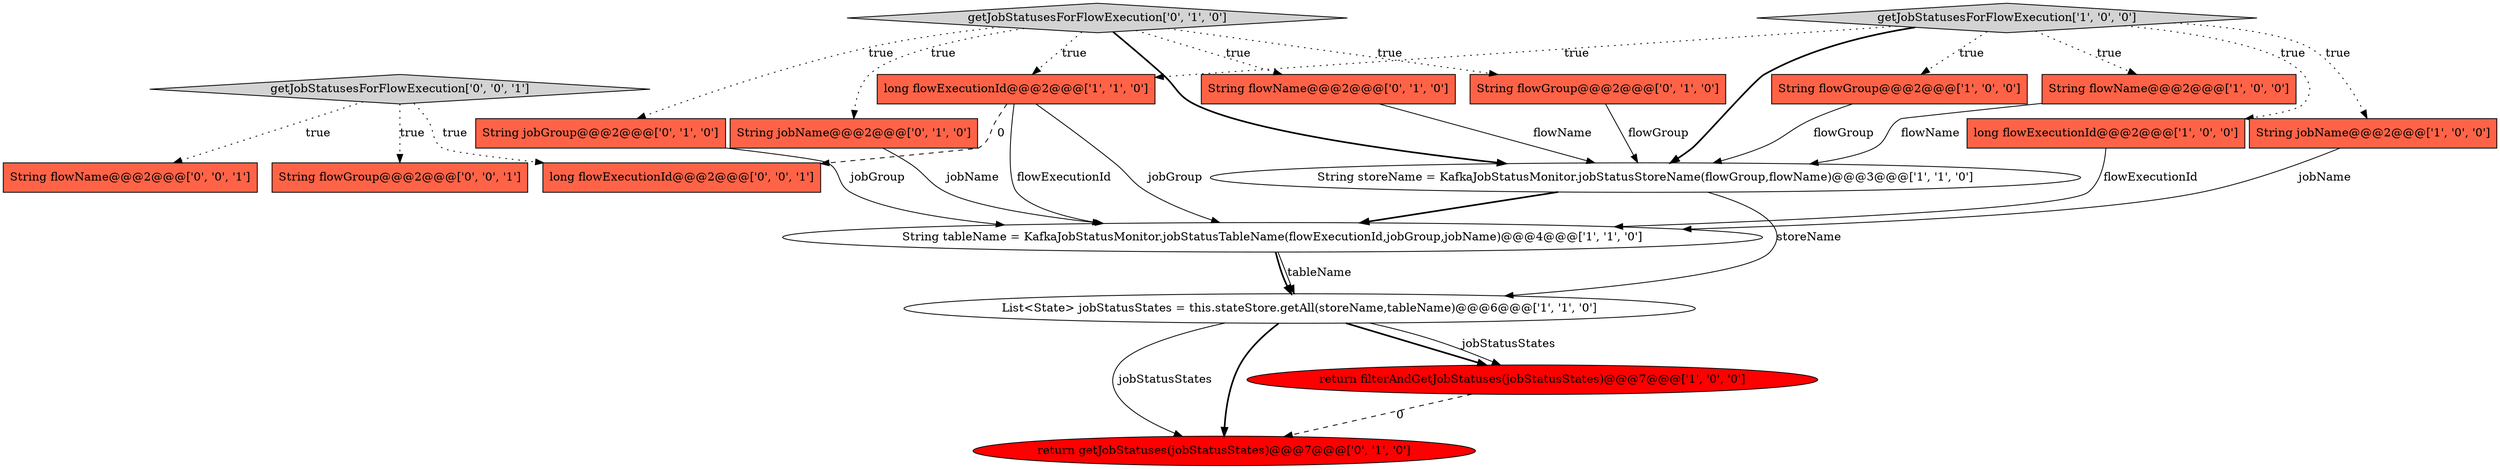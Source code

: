 digraph {
16 [style = filled, label = "String flowName@@@2@@@['0', '0', '1']", fillcolor = tomato, shape = box image = "AAA0AAABBB3BBB"];
15 [style = filled, label = "String jobName@@@2@@@['0', '1', '0']", fillcolor = tomato, shape = box image = "AAA0AAABBB2BBB"];
2 [style = filled, label = "long flowExecutionId@@@2@@@['1', '0', '0']", fillcolor = tomato, shape = box image = "AAA0AAABBB1BBB"];
9 [style = filled, label = "long flowExecutionId@@@2@@@['1', '1', '0']", fillcolor = tomato, shape = box image = "AAA0AAABBB1BBB"];
11 [style = filled, label = "getJobStatusesForFlowExecution['0', '1', '0']", fillcolor = lightgray, shape = diamond image = "AAA0AAABBB2BBB"];
3 [style = filled, label = "String flowGroup@@@2@@@['1', '0', '0']", fillcolor = tomato, shape = box image = "AAA0AAABBB1BBB"];
12 [style = filled, label = "return getJobStatuses(jobStatusStates)@@@7@@@['0', '1', '0']", fillcolor = red, shape = ellipse image = "AAA1AAABBB2BBB"];
14 [style = filled, label = "String flowGroup@@@2@@@['0', '1', '0']", fillcolor = tomato, shape = box image = "AAA0AAABBB2BBB"];
0 [style = filled, label = "String flowName@@@2@@@['1', '0', '0']", fillcolor = tomato, shape = box image = "AAA0AAABBB1BBB"];
10 [style = filled, label = "String flowName@@@2@@@['0', '1', '0']", fillcolor = tomato, shape = box image = "AAA0AAABBB2BBB"];
7 [style = filled, label = "getJobStatusesForFlowExecution['1', '0', '0']", fillcolor = lightgray, shape = diamond image = "AAA0AAABBB1BBB"];
13 [style = filled, label = "String jobGroup@@@2@@@['0', '1', '0']", fillcolor = tomato, shape = box image = "AAA0AAABBB2BBB"];
17 [style = filled, label = "String flowGroup@@@2@@@['0', '0', '1']", fillcolor = tomato, shape = box image = "AAA0AAABBB3BBB"];
4 [style = filled, label = "List<State> jobStatusStates = this.stateStore.getAll(storeName,tableName)@@@6@@@['1', '1', '0']", fillcolor = white, shape = ellipse image = "AAA0AAABBB1BBB"];
8 [style = filled, label = "return filterAndGetJobStatuses(jobStatusStates)@@@7@@@['1', '0', '0']", fillcolor = red, shape = ellipse image = "AAA1AAABBB1BBB"];
18 [style = filled, label = "long flowExecutionId@@@2@@@['0', '0', '1']", fillcolor = tomato, shape = box image = "AAA0AAABBB3BBB"];
6 [style = filled, label = "String storeName = KafkaJobStatusMonitor.jobStatusStoreName(flowGroup,flowName)@@@3@@@['1', '1', '0']", fillcolor = white, shape = ellipse image = "AAA0AAABBB1BBB"];
1 [style = filled, label = "String tableName = KafkaJobStatusMonitor.jobStatusTableName(flowExecutionId,jobGroup,jobName)@@@4@@@['1', '1', '0']", fillcolor = white, shape = ellipse image = "AAA0AAABBB1BBB"];
19 [style = filled, label = "getJobStatusesForFlowExecution['0', '0', '1']", fillcolor = lightgray, shape = diamond image = "AAA0AAABBB3BBB"];
5 [style = filled, label = "String jobName@@@2@@@['1', '0', '0']", fillcolor = tomato, shape = box image = "AAA0AAABBB1BBB"];
7->2 [style = dotted, label="true"];
1->4 [style = solid, label="tableName"];
9->1 [style = solid, label="jobGroup"];
1->4 [style = bold, label=""];
19->17 [style = dotted, label="true"];
9->1 [style = solid, label="flowExecutionId"];
15->1 [style = solid, label="jobName"];
11->10 [style = dotted, label="true"];
9->18 [style = dashed, label="0"];
11->6 [style = bold, label=""];
6->4 [style = solid, label="storeName"];
11->14 [style = dotted, label="true"];
19->18 [style = dotted, label="true"];
8->12 [style = dashed, label="0"];
11->9 [style = dotted, label="true"];
5->1 [style = solid, label="jobName"];
11->13 [style = dotted, label="true"];
7->9 [style = dotted, label="true"];
7->0 [style = dotted, label="true"];
3->6 [style = solid, label="flowGroup"];
2->1 [style = solid, label="flowExecutionId"];
0->6 [style = solid, label="flowName"];
7->5 [style = dotted, label="true"];
6->1 [style = bold, label=""];
14->6 [style = solid, label="flowGroup"];
4->12 [style = solid, label="jobStatusStates"];
7->3 [style = dotted, label="true"];
7->6 [style = bold, label=""];
19->16 [style = dotted, label="true"];
4->12 [style = bold, label=""];
4->8 [style = bold, label=""];
4->8 [style = solid, label="jobStatusStates"];
13->1 [style = solid, label="jobGroup"];
11->15 [style = dotted, label="true"];
10->6 [style = solid, label="flowName"];
}
